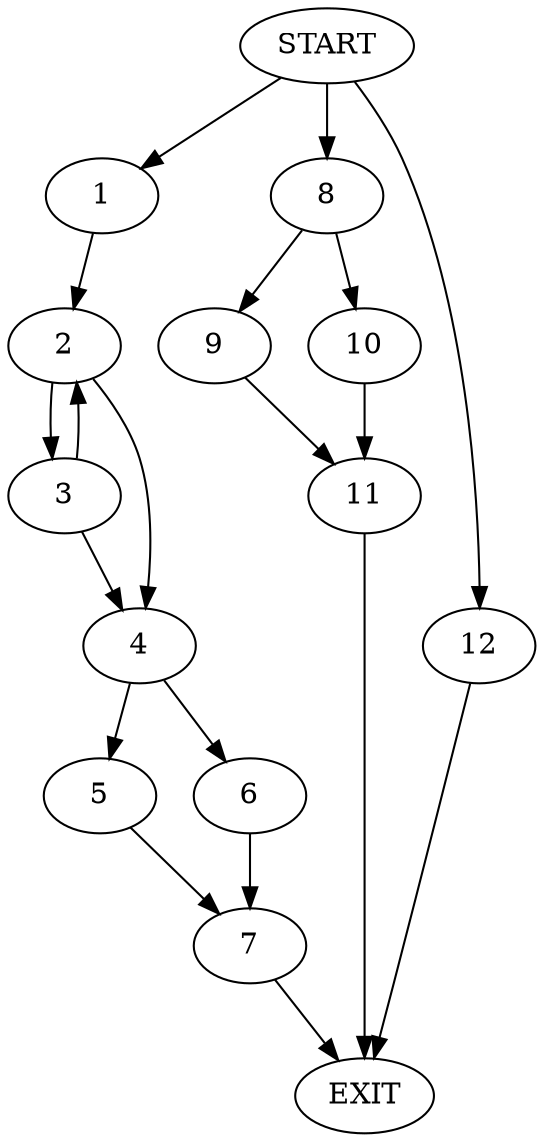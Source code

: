 digraph {
0 [label="START"]
13 [label="EXIT"]
0 -> 1
1 -> 2
2 -> 3
2 -> 4
4 -> 5
4 -> 6
3 -> 2
3 -> 4
6 -> 7
5 -> 7
7 -> 13
0 -> 8
8 -> 9
8 -> 10
9 -> 11
10 -> 11
11 -> 13
0 -> 12
12 -> 13
}
